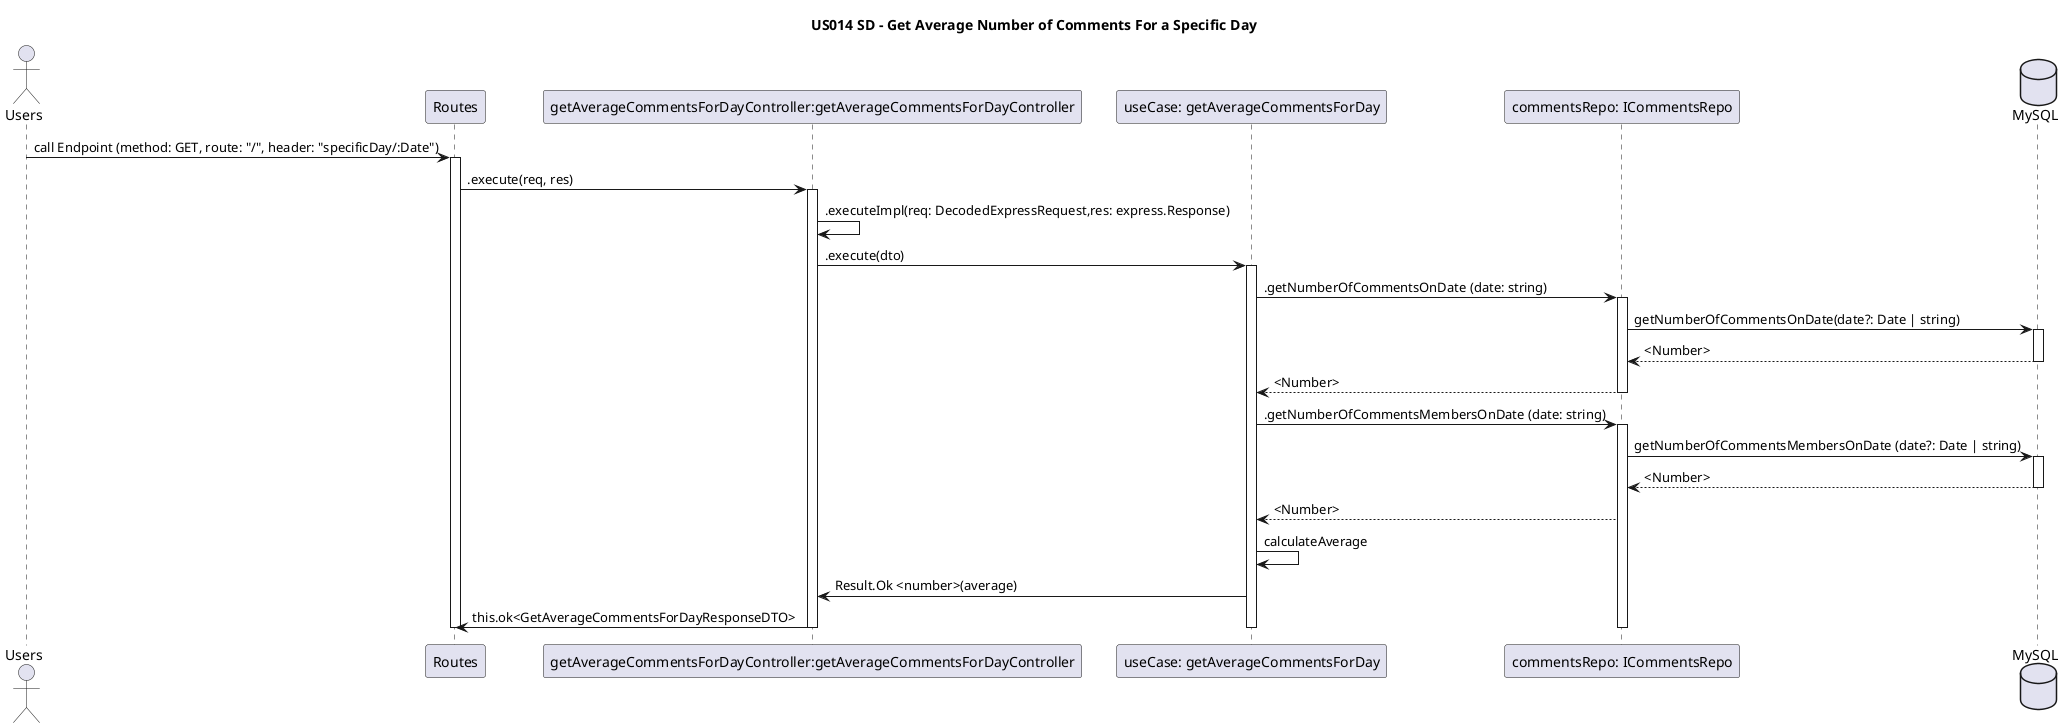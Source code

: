 @startuml SD- Get Average Number of Comments For a Specific Day

title US014 SD - Get Average Number of Comments For a Specific Day

actor Users
participant Routes
participant "getAverageCommentsForDayController:getAverageCommentsForDayController" as getAverageCommentsForDayController
participant "useCase: getAverageCommentsForDay" as getAverageCommentsForDay
participant "commentsRepo: ICommentsRepo" as ICommentsRepo
database MySQL as database

Users -> Routes : call Endpoint (method: GET, route: "/", header: "specificDay/:Date")
activate Routes

Routes -> getAverageCommentsForDayController: .execute(req, res)
activate getAverageCommentsForDayController

getAverageCommentsForDayController -> getAverageCommentsForDayController: .executeImpl(req: DecodedExpressRequest,res: express.Response)
getAverageCommentsForDayController -> getAverageCommentsForDay: .execute(dto)
activate getAverageCommentsForDay

getAverageCommentsForDay -> ICommentsRepo: .getNumberOfCommentsOnDate (date: string)
activate ICommentsRepo

ICommentsRepo -> database: getNumberOfCommentsOnDate(date?: Date | string)
activate database

database --> ICommentsRepo: <Number>
deactivate database

ICommentsRepo --> getAverageCommentsForDay: <Number>

deactivate ICommentsRepo

getAverageCommentsForDay -> ICommentsRepo: .getNumberOfCommentsMembersOnDate (date: string)
activate ICommentsRepo

ICommentsRepo -> database: getNumberOfCommentsMembersOnDate (date?: Date | string)
activate database

database --> ICommentsRepo: <Number>
deactivate database

ICommentsRepo --> getAverageCommentsForDay: <Number>

getAverageCommentsForDay -> getAverageCommentsForDay: calculateAverage

getAverageCommentsForDay -> getAverageCommentsForDayController: Result.Ok <number>(average)

getAverageCommentsForDayController -> Routes: this.ok<GetAverageCommentsForDayResponseDTO>

deactivate ICommentsRepo
deactivate getAverageCommentsForDay
deactivate getAverageCommentsForDayController
deactivate Routes

@enduml